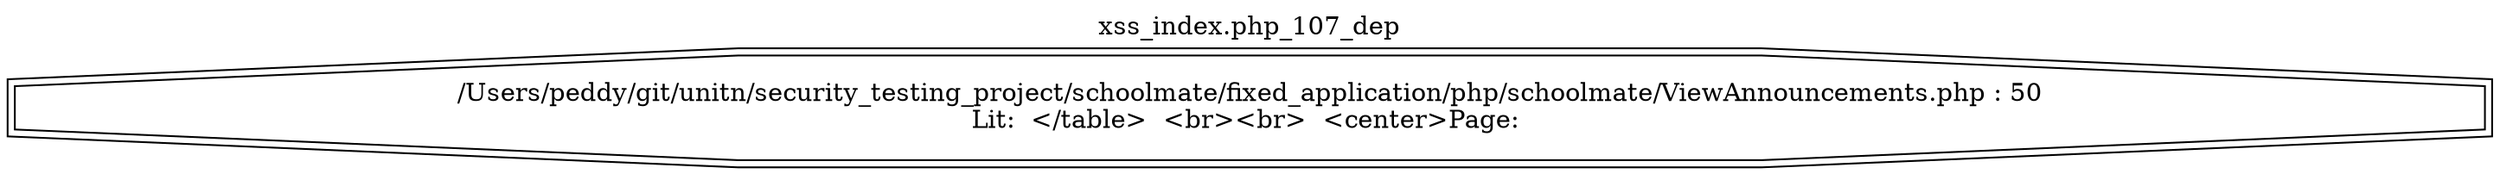 digraph cfg {
  label="xss_index.php_107_dep";
  labelloc=t;
  n1 [shape=doubleoctagon, label="/Users/peddy/git/unitn/security_testing_project/schoolmate/fixed_application/php/schoolmate/ViewAnnouncements.php : 50\nLit:  </table>  <br><br>  <center>Page: \n"];
}
